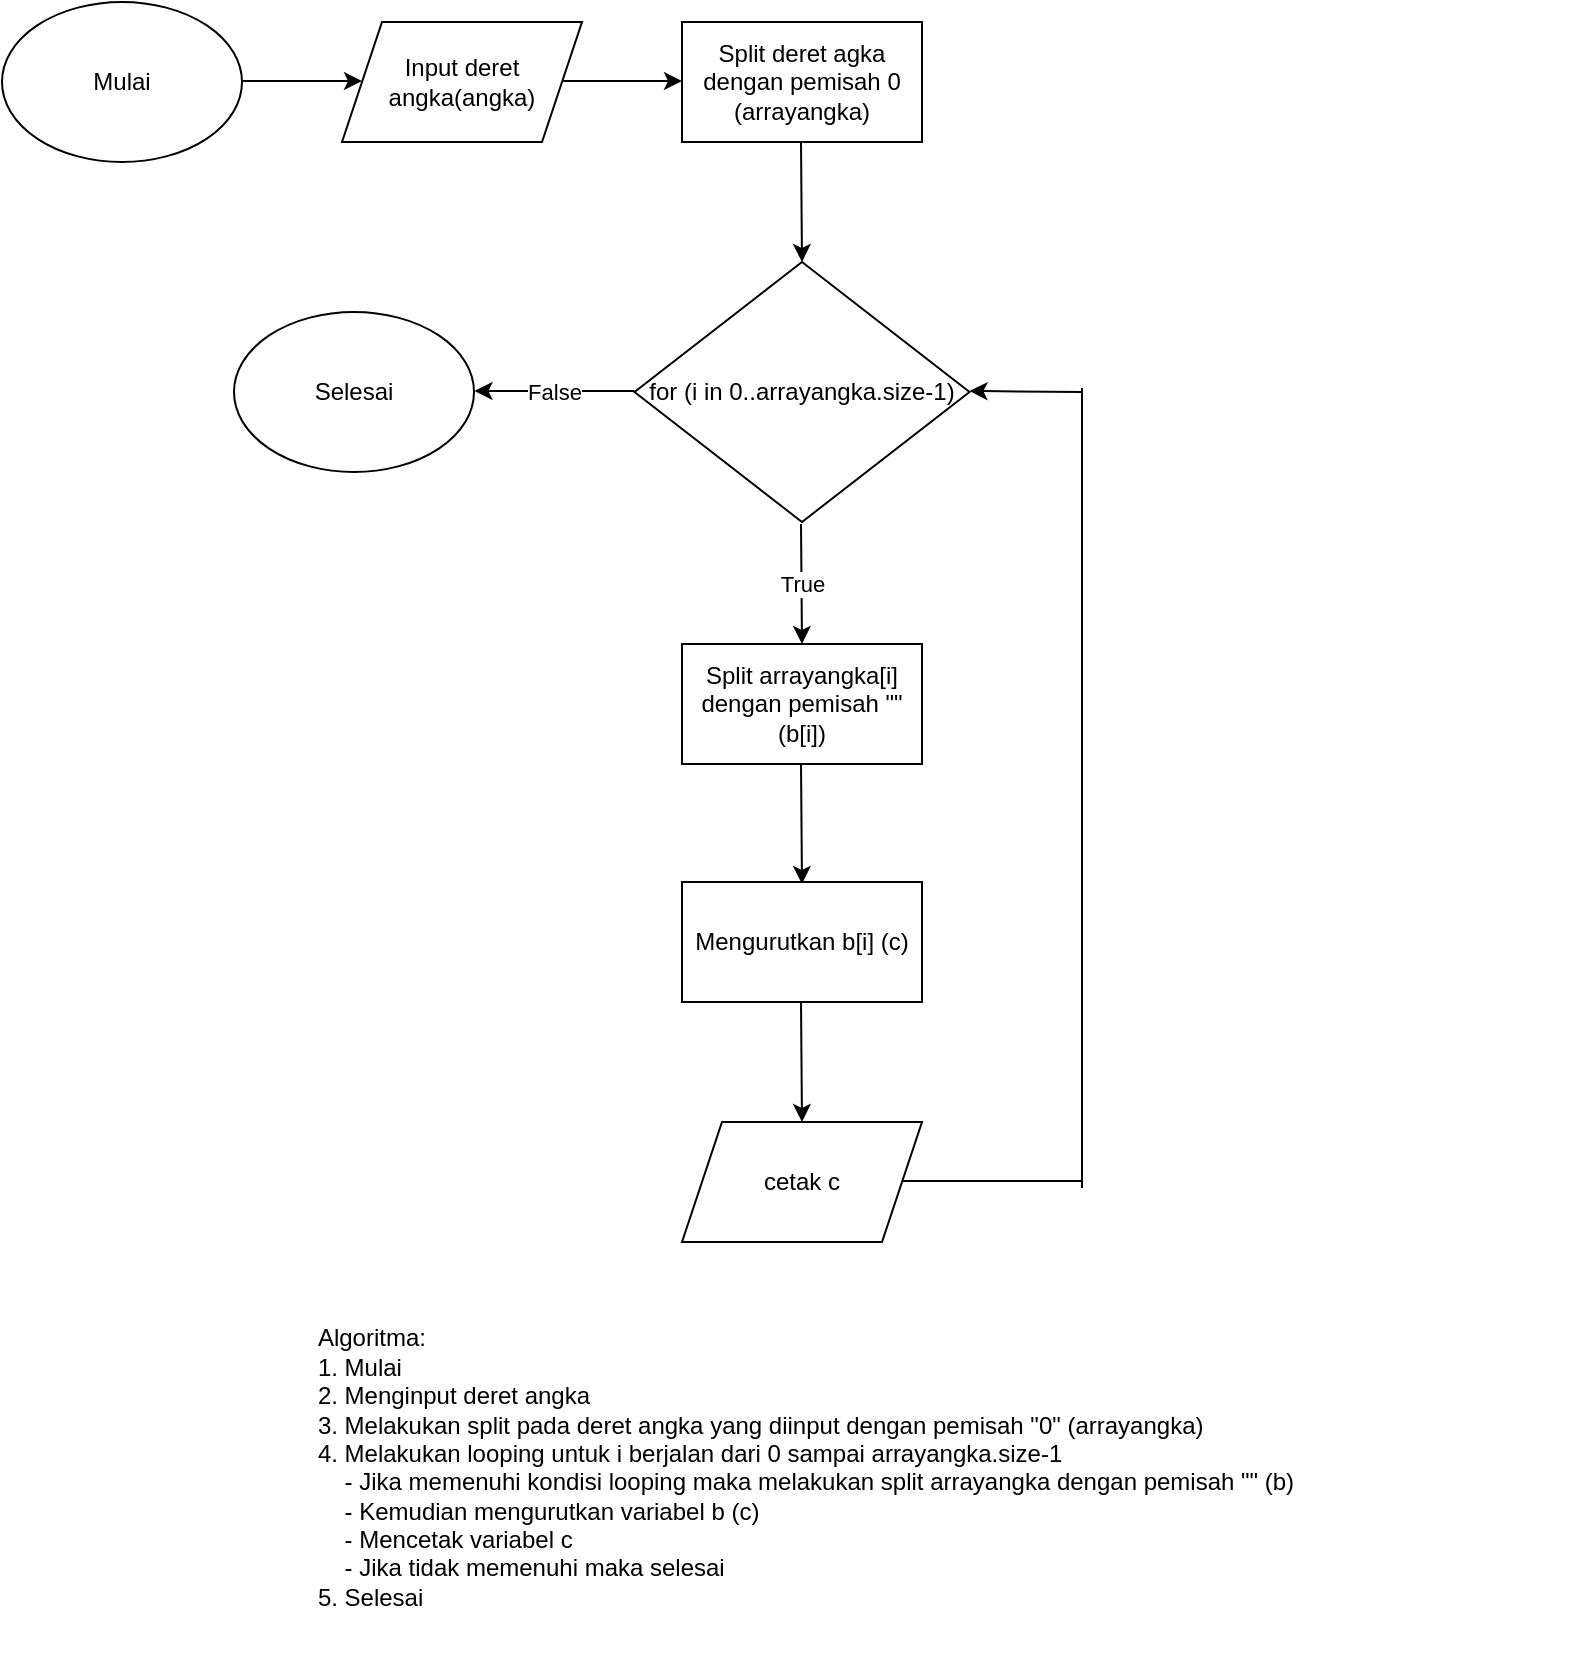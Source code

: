 <mxfile version="13.5.7" type="device"><diagram id="uwKW3XAzRolYoRt-Fzyg" name="Page-1"><mxGraphModel dx="852" dy="494" grid="1" gridSize="10" guides="1" tooltips="1" connect="1" arrows="1" fold="1" page="1" pageScale="1" pageWidth="850" pageHeight="1100" math="0" shadow="0"><root><mxCell id="0"/><mxCell id="1" parent="0"/><mxCell id="NYlgZpxe2AojrHe4tH9m-1" value="Mulai" style="ellipse;whiteSpace=wrap;html=1;" vertex="1" parent="1"><mxGeometry x="40" y="40" width="120" height="80" as="geometry"/></mxCell><mxCell id="NYlgZpxe2AojrHe4tH9m-2" value="" style="endArrow=classic;html=1;" edge="1" parent="1"><mxGeometry width="50" height="50" relative="1" as="geometry"><mxPoint x="160" y="79.5" as="sourcePoint"/><mxPoint x="220" y="79.5" as="targetPoint"/></mxGeometry></mxCell><mxCell id="NYlgZpxe2AojrHe4tH9m-3" value="Split deret agka dengan pemisah 0&lt;br&gt;(arrayangka)" style="rounded=0;whiteSpace=wrap;html=1;" vertex="1" parent="1"><mxGeometry x="380" y="50" width="120" height="60" as="geometry"/></mxCell><mxCell id="NYlgZpxe2AojrHe4tH9m-4" value="Input deret angka(angka)" style="shape=parallelogram;perimeter=parallelogramPerimeter;whiteSpace=wrap;html=1;fixedSize=1;" vertex="1" parent="1"><mxGeometry x="210" y="50" width="120" height="60" as="geometry"/></mxCell><mxCell id="NYlgZpxe2AojrHe4tH9m-5" value="" style="endArrow=classic;html=1;" edge="1" parent="1"><mxGeometry width="50" height="50" relative="1" as="geometry"><mxPoint x="320" y="79.5" as="sourcePoint"/><mxPoint x="380" y="79.5" as="targetPoint"/></mxGeometry></mxCell><mxCell id="NYlgZpxe2AojrHe4tH9m-6" value="" style="endArrow=classic;html=1;" edge="1" parent="1"><mxGeometry width="50" height="50" relative="1" as="geometry"><mxPoint x="439.5" y="110" as="sourcePoint"/><mxPoint x="440" y="170" as="targetPoint"/></mxGeometry></mxCell><mxCell id="NYlgZpxe2AojrHe4tH9m-7" value="for (i in 0..arrayangka.size-1)" style="rhombus;whiteSpace=wrap;html=1;" vertex="1" parent="1"><mxGeometry x="356.25" y="170" width="167.5" height="130" as="geometry"/></mxCell><mxCell id="NYlgZpxe2AojrHe4tH9m-8" value="True" style="endArrow=classic;html=1;" edge="1" parent="1"><mxGeometry width="50" height="50" relative="1" as="geometry"><mxPoint x="439.5" y="301" as="sourcePoint"/><mxPoint x="440" y="361" as="targetPoint"/></mxGeometry></mxCell><mxCell id="NYlgZpxe2AojrHe4tH9m-9" value="Split arrayangka[i] dengan pemisah &quot;&quot; (b[i])" style="rounded=0;whiteSpace=wrap;html=1;" vertex="1" parent="1"><mxGeometry x="380" y="361" width="120" height="60" as="geometry"/></mxCell><mxCell id="NYlgZpxe2AojrHe4tH9m-10" value="" style="endArrow=classic;html=1;" edge="1" parent="1"><mxGeometry width="50" height="50" relative="1" as="geometry"><mxPoint x="439.5" y="421" as="sourcePoint"/><mxPoint x="440" y="481" as="targetPoint"/></mxGeometry></mxCell><mxCell id="NYlgZpxe2AojrHe4tH9m-11" value="Mengurutkan b[i] (c)" style="rounded=0;whiteSpace=wrap;html=1;" vertex="1" parent="1"><mxGeometry x="380" y="480" width="120" height="60" as="geometry"/></mxCell><mxCell id="NYlgZpxe2AojrHe4tH9m-12" value="" style="endArrow=classic;html=1;" edge="1" parent="1"><mxGeometry width="50" height="50" relative="1" as="geometry"><mxPoint x="439.5" y="540" as="sourcePoint"/><mxPoint x="440" y="600" as="targetPoint"/></mxGeometry></mxCell><mxCell id="NYlgZpxe2AojrHe4tH9m-13" value="cetak c" style="shape=parallelogram;perimeter=parallelogramPerimeter;whiteSpace=wrap;html=1;fixedSize=1;" vertex="1" parent="1"><mxGeometry x="380" y="600" width="120" height="60" as="geometry"/></mxCell><mxCell id="NYlgZpxe2AojrHe4tH9m-14" value="" style="endArrow=none;html=1;" edge="1" parent="1"><mxGeometry width="50" height="50" relative="1" as="geometry"><mxPoint x="490" y="629.5" as="sourcePoint"/><mxPoint x="580" y="629.5" as="targetPoint"/></mxGeometry></mxCell><mxCell id="NYlgZpxe2AojrHe4tH9m-15" value="" style="endArrow=none;html=1;" edge="1" parent="1"><mxGeometry width="50" height="50" relative="1" as="geometry"><mxPoint x="580" y="633" as="sourcePoint"/><mxPoint x="580" y="233" as="targetPoint"/></mxGeometry></mxCell><mxCell id="NYlgZpxe2AojrHe4tH9m-16" value="" style="endArrow=classic;html=1;" edge="1" parent="1"><mxGeometry width="50" height="50" relative="1" as="geometry"><mxPoint x="580" y="235" as="sourcePoint"/><mxPoint x="523.75" y="234.5" as="targetPoint"/></mxGeometry></mxCell><mxCell id="NYlgZpxe2AojrHe4tH9m-17" value="False" style="endArrow=classic;html=1;" edge="1" parent="1"><mxGeometry width="50" height="50" relative="1" as="geometry"><mxPoint x="356.25" y="234.5" as="sourcePoint"/><mxPoint x="276.25" y="234.5" as="targetPoint"/></mxGeometry></mxCell><mxCell id="NYlgZpxe2AojrHe4tH9m-18" value="Selesai" style="ellipse;whiteSpace=wrap;html=1;" vertex="1" parent="1"><mxGeometry x="156" y="195" width="120" height="80" as="geometry"/></mxCell><mxCell id="NYlgZpxe2AojrHe4tH9m-19" value="&lt;div style=&quot;text-align: justify&quot;&gt;&lt;span&gt;Algoritma:&lt;/span&gt;&lt;/div&gt;&lt;div style=&quot;text-align: justify&quot;&gt;&lt;span&gt;1. Mulai&lt;/span&gt;&lt;/div&gt;&lt;div style=&quot;text-align: justify&quot;&gt;&lt;span&gt;2. Menginput deret angka&lt;/span&gt;&lt;/div&gt;&lt;div style=&quot;text-align: justify&quot;&gt;&lt;span&gt;3. Melakukan split pada deret angka yang diinput dengan pemisah &quot;0&quot; (arrayangka)&lt;/span&gt;&lt;/div&gt;&lt;div style=&quot;text-align: justify&quot;&gt;&lt;span&gt;4. Melakukan looping untuk i berjalan dari 0 sampai arrayangka.size-1&lt;/span&gt;&lt;/div&gt;&lt;div style=&quot;text-align: justify&quot;&gt;&lt;span&gt;&amp;nbsp; &amp;nbsp; - Jika memenuhi kondisi looping maka melakukan split arrayangka dengan pemisah &quot;&quot; (b)&lt;/span&gt;&lt;/div&gt;&lt;div style=&quot;text-align: justify&quot;&gt;&lt;span&gt;&amp;nbsp; &amp;nbsp; - Kemudian mengurutkan variabel b (c)&lt;/span&gt;&lt;/div&gt;&lt;div style=&quot;text-align: justify&quot;&gt;&lt;span&gt;&amp;nbsp; &amp;nbsp; - Mencetak variabel c&lt;/span&gt;&lt;/div&gt;&lt;div style=&quot;text-align: justify&quot;&gt;&lt;span&gt;&amp;nbsp; &amp;nbsp; - Jika tidak memenuhi maka selesai&lt;/span&gt;&lt;/div&gt;&lt;div style=&quot;text-align: justify&quot;&gt;&lt;span&gt;5. Selesai&lt;/span&gt;&lt;/div&gt;&lt;div style=&quot;text-align: justify&quot;&gt;&lt;span&gt;&lt;br&gt;&lt;/span&gt;&lt;/div&gt;" style="text;html=1;strokeColor=none;fillColor=none;align=center;verticalAlign=middle;whiteSpace=wrap;rounded=0;" vertex="1" parent="1"><mxGeometry x="52" y="690" width="780" height="180" as="geometry"/></mxCell></root></mxGraphModel></diagram></mxfile>